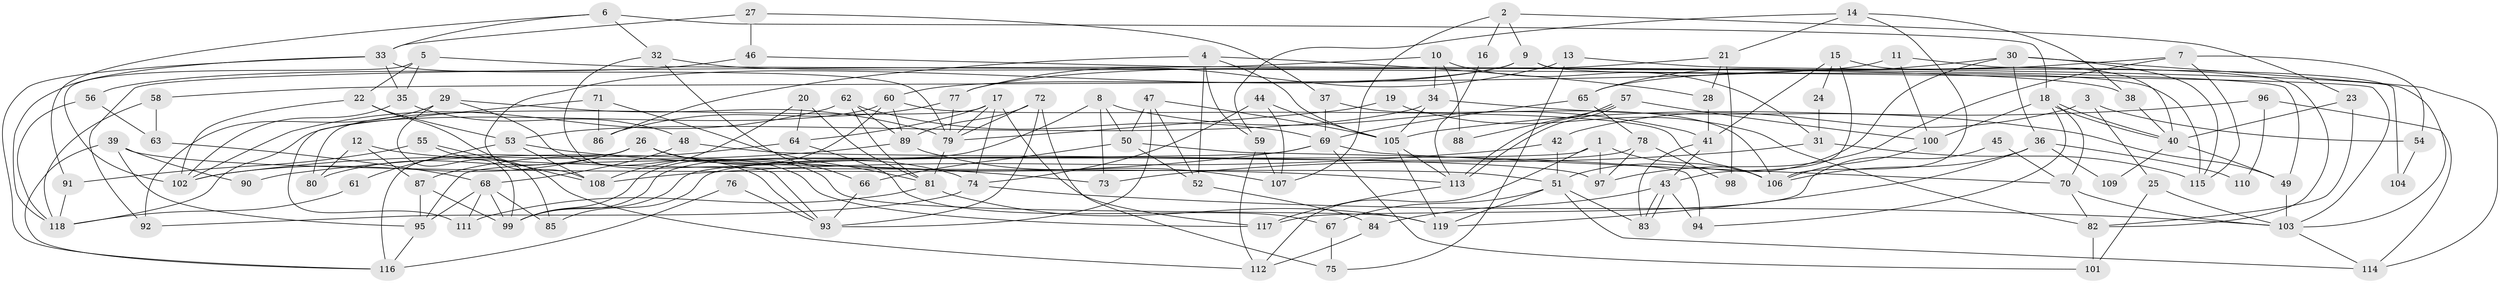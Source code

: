 // coarse degree distribution, {6: 0.16455696202531644, 4: 0.16455696202531644, 3: 0.24050632911392406, 5: 0.12658227848101267, 8: 0.05063291139240506, 2: 0.11392405063291139, 9: 0.05063291139240506, 7: 0.0759493670886076, 11: 0.012658227848101266}
// Generated by graph-tools (version 1.1) at 2025/24/03/03/25 07:24:02]
// undirected, 119 vertices, 238 edges
graph export_dot {
graph [start="1"]
  node [color=gray90,style=filled];
  1;
  2;
  3;
  4;
  5;
  6;
  7;
  8;
  9;
  10;
  11;
  12;
  13;
  14;
  15;
  16;
  17;
  18;
  19;
  20;
  21;
  22;
  23;
  24;
  25;
  26;
  27;
  28;
  29;
  30;
  31;
  32;
  33;
  34;
  35;
  36;
  37;
  38;
  39;
  40;
  41;
  42;
  43;
  44;
  45;
  46;
  47;
  48;
  49;
  50;
  51;
  52;
  53;
  54;
  55;
  56;
  57;
  58;
  59;
  60;
  61;
  62;
  63;
  64;
  65;
  66;
  67;
  68;
  69;
  70;
  71;
  72;
  73;
  74;
  75;
  76;
  77;
  78;
  79;
  80;
  81;
  82;
  83;
  84;
  85;
  86;
  87;
  88;
  89;
  90;
  91;
  92;
  93;
  94;
  95;
  96;
  97;
  98;
  99;
  100;
  101;
  102;
  103;
  104;
  105;
  106;
  107;
  108;
  109;
  110;
  111;
  112;
  113;
  114;
  115;
  116;
  117;
  118;
  119;
  1 -- 95;
  1 -- 106;
  1 -- 97;
  1 -- 112;
  2 -- 9;
  2 -- 107;
  2 -- 16;
  2 -- 23;
  3 -- 42;
  3 -- 25;
  3 -- 54;
  4 -- 105;
  4 -- 59;
  4 -- 28;
  4 -- 52;
  4 -- 86;
  5 -- 22;
  5 -- 35;
  5 -- 102;
  5 -- 103;
  6 -- 33;
  6 -- 18;
  6 -- 32;
  6 -- 91;
  7 -- 97;
  7 -- 115;
  7 -- 54;
  7 -- 65;
  8 -- 50;
  8 -- 99;
  8 -- 41;
  8 -- 73;
  9 -- 108;
  9 -- 60;
  9 -- 104;
  9 -- 115;
  10 -- 34;
  10 -- 92;
  10 -- 31;
  10 -- 88;
  11 -- 82;
  11 -- 100;
  11 -- 58;
  12 -- 87;
  12 -- 80;
  12 -- 113;
  13 -- 103;
  13 -- 77;
  13 -- 75;
  14 -- 106;
  14 -- 21;
  14 -- 38;
  14 -- 59;
  15 -- 41;
  15 -- 40;
  15 -- 24;
  15 -- 43;
  16 -- 113;
  17 -- 79;
  17 -- 117;
  17 -- 64;
  17 -- 74;
  17 -- 80;
  18 -- 70;
  18 -- 40;
  18 -- 40;
  18 -- 94;
  18 -- 100;
  19 -- 82;
  19 -- 79;
  20 -- 81;
  20 -- 64;
  20 -- 108;
  21 -- 28;
  21 -- 77;
  21 -- 98;
  22 -- 112;
  22 -- 102;
  22 -- 53;
  23 -- 40;
  23 -- 82;
  24 -- 31;
  25 -- 103;
  25 -- 101;
  26 -- 116;
  26 -- 74;
  26 -- 80;
  26 -- 102;
  26 -- 117;
  26 -- 119;
  27 -- 37;
  27 -- 33;
  27 -- 46;
  28 -- 41;
  29 -- 99;
  29 -- 79;
  29 -- 92;
  29 -- 93;
  30 -- 115;
  30 -- 51;
  30 -- 36;
  30 -- 65;
  30 -- 114;
  31 -- 73;
  31 -- 115;
  32 -- 93;
  32 -- 38;
  32 -- 66;
  33 -- 35;
  33 -- 79;
  33 -- 116;
  33 -- 118;
  34 -- 105;
  34 -- 49;
  34 -- 53;
  35 -- 48;
  35 -- 102;
  36 -- 119;
  36 -- 106;
  36 -- 109;
  36 -- 110;
  37 -- 106;
  37 -- 69;
  38 -- 40;
  39 -- 51;
  39 -- 95;
  39 -- 90;
  39 -- 116;
  40 -- 49;
  40 -- 109;
  41 -- 43;
  41 -- 83;
  42 -- 51;
  42 -- 108;
  43 -- 83;
  43 -- 83;
  43 -- 84;
  43 -- 94;
  44 -- 105;
  44 -- 74;
  44 -- 107;
  45 -- 70;
  45 -- 117;
  46 -- 49;
  46 -- 56;
  47 -- 50;
  47 -- 52;
  47 -- 93;
  47 -- 105;
  48 -- 97;
  48 -- 68;
  49 -- 103;
  50 -- 66;
  50 -- 94;
  50 -- 52;
  51 -- 119;
  51 -- 83;
  51 -- 67;
  51 -- 114;
  52 -- 84;
  53 -- 61;
  53 -- 73;
  53 -- 108;
  54 -- 104;
  55 -- 91;
  55 -- 108;
  55 -- 85;
  56 -- 118;
  56 -- 63;
  57 -- 100;
  57 -- 113;
  57 -- 113;
  57 -- 88;
  58 -- 118;
  58 -- 63;
  59 -- 112;
  59 -- 107;
  60 -- 89;
  60 -- 99;
  60 -- 106;
  60 -- 118;
  61 -- 118;
  62 -- 89;
  62 -- 102;
  62 -- 69;
  62 -- 81;
  63 -- 68;
  64 -- 67;
  64 -- 87;
  65 -- 69;
  65 -- 78;
  66 -- 93;
  67 -- 75;
  68 -- 95;
  68 -- 85;
  68 -- 99;
  68 -- 111;
  69 -- 70;
  69 -- 90;
  69 -- 99;
  69 -- 101;
  70 -- 103;
  70 -- 82;
  71 -- 111;
  71 -- 81;
  71 -- 86;
  72 -- 89;
  72 -- 93;
  72 -- 75;
  72 -- 79;
  74 -- 103;
  74 -- 92;
  76 -- 93;
  76 -- 116;
  77 -- 79;
  77 -- 86;
  78 -- 85;
  78 -- 97;
  78 -- 98;
  79 -- 81;
  81 -- 119;
  81 -- 111;
  82 -- 101;
  84 -- 112;
  87 -- 99;
  87 -- 95;
  89 -- 107;
  89 -- 102;
  91 -- 118;
  95 -- 116;
  96 -- 105;
  96 -- 114;
  96 -- 110;
  100 -- 106;
  103 -- 114;
  105 -- 113;
  105 -- 119;
  113 -- 117;
}
